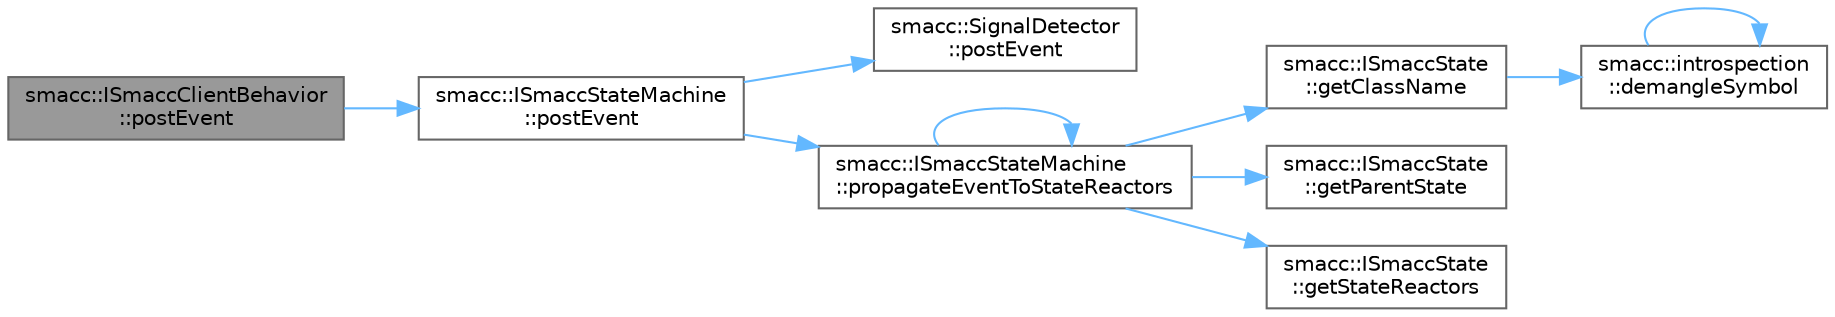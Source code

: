 digraph "smacc::ISmaccClientBehavior::postEvent"
{
 // LATEX_PDF_SIZE
  bgcolor="transparent";
  edge [fontname=Helvetica,fontsize=10,labelfontname=Helvetica,labelfontsize=10];
  node [fontname=Helvetica,fontsize=10,shape=box,height=0.2,width=0.4];
  rankdir="LR";
  Node1 [label="smacc::ISmaccClientBehavior\l::postEvent",height=0.2,width=0.4,color="gray40", fillcolor="grey60", style="filled", fontcolor="black",tooltip=" "];
  Node1 -> Node2 [color="steelblue1",style="solid"];
  Node2 [label="smacc::ISmaccStateMachine\l::postEvent",height=0.2,width=0.4,color="grey40", fillcolor="white", style="filled",URL="$classsmacc_1_1ISmaccStateMachine.html#afcb6a216441aeaea2cba4e1ab12c366b",tooltip=" "];
  Node2 -> Node3 [color="steelblue1",style="solid"];
  Node3 [label="smacc::SignalDetector\l::postEvent",height=0.2,width=0.4,color="grey40", fillcolor="white", style="filled",URL="$classsmacc_1_1SignalDetector.html#a6ab99d99cef8d101e39797a72daeb2b7",tooltip=" "];
  Node2 -> Node4 [color="steelblue1",style="solid"];
  Node4 [label="smacc::ISmaccStateMachine\l::propagateEventToStateReactors",height=0.2,width=0.4,color="grey40", fillcolor="white", style="filled",URL="$classsmacc_1_1ISmaccStateMachine.html#a3d369c7cff22632ca85a8656000ba19c",tooltip=" "];
  Node4 -> Node5 [color="steelblue1",style="solid"];
  Node5 [label="smacc::ISmaccState\l::getClassName",height=0.2,width=0.4,color="grey40", fillcolor="white", style="filled",URL="$classsmacc_1_1ISmaccState.html#a5bf0b49d5ea6b9e8f45c26fa155b2664",tooltip=" "];
  Node5 -> Node6 [color="steelblue1",style="solid"];
  Node6 [label="smacc::introspection\l::demangleSymbol",height=0.2,width=0.4,color="grey40", fillcolor="white", style="filled",URL="$namespacesmacc_1_1introspection.html#aa9158a0ff0cfe83a59877e6af7d7f873",tooltip=" "];
  Node6 -> Node6 [color="steelblue1",style="solid"];
  Node4 -> Node7 [color="steelblue1",style="solid"];
  Node7 [label="smacc::ISmaccState\l::getParentState",height=0.2,width=0.4,color="grey40", fillcolor="white", style="filled",URL="$classsmacc_1_1ISmaccState.html#a1f3df5c6bcd928d99c0b1e5aa1799202",tooltip=" "];
  Node4 -> Node8 [color="steelblue1",style="solid"];
  Node8 [label="smacc::ISmaccState\l::getStateReactors",height=0.2,width=0.4,color="grey40", fillcolor="white", style="filled",URL="$classsmacc_1_1ISmaccState.html#a758fea49c0c8b60f940e5708495f5c8a",tooltip=" "];
  Node4 -> Node4 [color="steelblue1",style="solid"];
}
